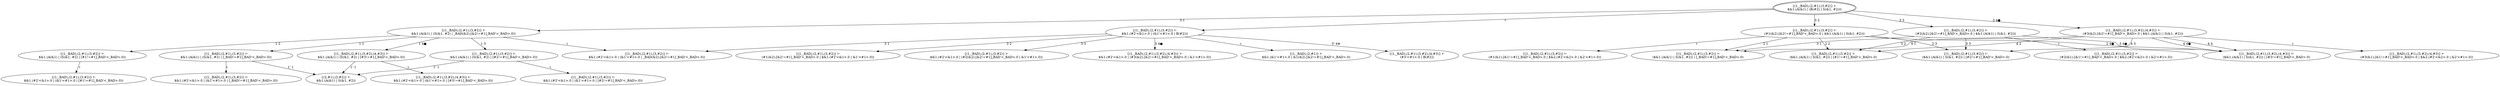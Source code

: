digraph {
    s0 [peripheries=2,label="{(1,_BAD),(2,#1),(3,#2)} ⊢
$&1.(A(&1) | (B(#2) | S(&1, #2)))"]
    s1 [label="{(1,_BAD),(2,#1),(3,#2)} ⊢
$&1.(A(&1) | (S(&1, #2) | _BAD(&2).[&2!=#1]_BAD'<_BAD>.0))"]
    s2 [label="{(1,_BAD),(2,#1),(3,#2)} ⊢
(#1(&2).[&2!=#1]_BAD'<_BAD>.0 | $&1.(A(&1) | S(&1, #2)))"]
    s3 [label="{(1,_BAD),(2,#1),(3,#2)} ⊢
(#2(&2).[&2!=#1]_BAD'<_BAD>.0 | $&1.(A(&1) | S(&1, #2)))"]
    s4 [label="{(1,_BAD),(2,#1),(3,#2),(4,#3)} ⊢
(#3(&2).[&2!=#1]_BAD'<_BAD>.0 | $&1.(A(&1) | S(&1, #2)))"]
    s5 [label="{(1,_BAD),(2,#1),(3,#2)} ⊢
$&1.(#2'<&1>.0 | (&1'<#1>.0 | B(#2)))"]
    s6 [label="{(1,_BAD),(2,#1),(3,#2)} ⊢
$&1.(A(&1) | (S(&1, #2) | [_BAD!=#1]_BAD'<_BAD>.0))"]
    s7 [label="{(1,_BAD),(2,#1),(3,#2)} ⊢
$&1.(A(&1) | (S(&1, #2) | [#1!=#1]_BAD'<_BAD>.0))"]
    s8 [label="{(1,_BAD),(2,#1),(3,#2)} ⊢
$&1.(A(&1) | (S(&1, #2) | [#2!=#1]_BAD'<_BAD>.0))"]
    s9 [label="{(1,_BAD),(2,#1),(3,#2),(4,#3)} ⊢
$&1.(A(&1) | (S(&1, #2) | [#3!=#1]_BAD'<_BAD>.0))"]
    s10 [label="{(1,_BAD),(2,#1),(3,#2)} ⊢
$&1.(#2'<&1>.0 | (&1'<#1>.0 | _BAD(&2).[&2!=#1]_BAD'<_BAD>.0))"]
    s11 [label="{(1,_BAD),(2,#1),(3,#2)} ⊢
($&1.(A(&1) | S(&1, #2)) | [_BAD!=#1]_BAD'<_BAD>.0)"]
    s12 [label="{(1,_BAD),(2,#1),(3,#2)} ⊢
($&1.(A(&1) | S(&1, #2)) | [#1!=#1]_BAD'<_BAD>.0)"]
    s13 [label="{(1,_BAD),(2,#1),(3,#2)} ⊢
($&1.(A(&1) | S(&1, #2)) | [#2!=#1]_BAD'<_BAD>.0)"]
    s14 [label="{(1,_BAD),(2,#1),(3,#2),(4,#3)} ⊢
($&1.(A(&1) | S(&1, #2)) | [#3!=#1]_BAD'<_BAD>.0)"]
    s15 [label="{(1,_BAD),(2,#1),(3,#2)} ⊢
(#1(&1).[&1!=#1]_BAD'<_BAD>.0 | $&2.(#2'<&2>.0 | &2'<#1>.0))"]
    s16 [label="{(1,_BAD),(2,#1),(3,#2)} ⊢
(#2(&1).[&1!=#1]_BAD'<_BAD>.0 | $&2.(#2'<&2>.0 | &2'<#1>.0))"]
    s17 [label="{(1,_BAD),(2,#1),(3,#2),(4,#3)} ⊢
(#3(&1).[&1!=#1]_BAD'<_BAD>.0 | $&2.(#2'<&2>.0 | &2'<#1>.0))"]
    s18 [label="{(1,_BAD),(2,#1),(3,#2),(4,#3)} ⊢
(#3'<#1>.0 | B(#2))"]
    s19 [label="{(1,_BAD),(2,#1),(3,#2)} ⊢
(#1(&2).[&2!=#1]_BAD'<_BAD>.0 | $&1.(#2'<&1>.0 | &1'<#1>.0))"]
    s20 [label="{(1,_BAD),(2,#1),(3,#2)} ⊢
$&1.(#2'<&1>.0 | (#2(&2).[&2!=#1]_BAD'<_BAD>.0 | &1'<#1>.0))"]
    s21 [label="{(1,_BAD),(2,#1),(3,#2),(4,#3)} ⊢
$&1.(#2'<&1>.0 | (#3(&2).[&2!=#1]_BAD'<_BAD>.0 | &1'<#1>.0))"]
    s22 [label="{(1,_BAD),(2,#1)} ⊢
$&1.(&1'<#1>.0 | &1(&2).[&2!=#1]_BAD'<_BAD>.0)"]
    s23 [label="{(2,#1),(3,#2)} ⊢
$&1.(A(&1) | S(&1, #2))"]
    s24 [label="{(1,_BAD),(2,#1),(3,#2)} ⊢
$&1.(#2'<&1>.0 | (&1'<#1>.0 | [_BAD!=#1]_BAD'<_BAD>.0))"]
    s25 [label="{(1,_BAD),(2,#1),(3,#2)} ⊢
$&1.(#2'<&1>.0 | (&1'<#1>.0 | [#1!=#1]_BAD'<_BAD>.0))"]
    s26 [label="{(1,_BAD),(2,#1),(3,#2)} ⊢
$&1.(#2'<&1>.0 | (&1'<#1>.0 | [#2!=#1]_BAD'<_BAD>.0))"]
    s27 [label="{(1,_BAD),(2,#1),(3,#2),(4,#3)} ⊢
$&1.(#2'<&1>.0 | (&1'<#1>.0 | [#3!=#1]_BAD'<_BAD>.0))"]

    s0 -> s1 [label="3 1"]
    s0 -> s2 [label="3 2"]
    s0 -> s3 [label="3 3"]
    s0 -> s4 [label="3 4●"]
    s0 -> s5 [label="τ"]
    s1 -> s6 [label="1 1"]
    s1 -> s7 [label="1 2"]
    s1 -> s8 [label="1 3"]
    s1 -> s9 [label="1 4●"]
    s1 -> s10 [label="τ"]
    s2 -> s11 [label="2 1"]
    s2 -> s12 [label="2 2"]
    s2 -> s13 [label="2 3"]
    s2 -> s14 [label="2 4●"]
    s2 -> s15 [label="τ"]
    s3 -> s11 [label="3 1"]
    s3 -> s12 [label="3 2"]
    s3 -> s13 [label="3 3"]
    s3 -> s14 [label="3 4●"]
    s3 -> s16 [label="τ"]
    s4 -> s11 [label="4 1"]
    s4 -> s12 [label="4 2"]
    s4 -> s13 [label="4 3"]
    s4 -> s14 [label="4 4"]
    s4 -> s14 [label="4 4●"]
    s4 -> s17 [label="τ"]
    s5 -> s18 [label="3' 4⊛"]
    s5 -> s10 [label="3 1"]
    s5 -> s19 [label="3 2"]
    s5 -> s20 [label="3 3"]
    s5 -> s21 [label="3 4●"]
    s5 -> s22 [label="τ"]
    s6 -> s23 [label="1' 1"]
    s6 -> s24 [label="τ"]
    s7 -> s25 [label="τ"]
    s8 -> s23 [label="1' 1"]
    s8 -> s26 [label="τ"]
    s9 -> s23 [label="1' 1"]
    s9 -> s27 [label="τ"]
}
